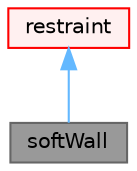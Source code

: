 digraph "softWall"
{
 // LATEX_PDF_SIZE
  bgcolor="transparent";
  edge [fontname=Helvetica,fontsize=10,labelfontname=Helvetica,labelfontsize=10];
  node [fontname=Helvetica,fontsize=10,shape=box,height=0.2,width=0.4];
  Node1 [id="Node000001",label="softWall",height=0.2,width=0.4,color="gray40", fillcolor="grey60", style="filled", fontcolor="black",tooltip="Soft wall is a Damper-Linear spring restraint. Acts as a \"soft\" wall when the distance between 'ancho..."];
  Node2 -> Node1 [id="edge1_Node000001_Node000002",dir="back",color="steelblue1",style="solid",tooltip=" "];
  Node2 [id="Node000002",label="restraint",height=0.2,width=0.4,color="red", fillcolor="#FFF0F0", style="filled",URL="$classFoam_1_1RBD_1_1restraint.html",tooltip="Base class for defining restraints for rigid-body dynamics."];
}

